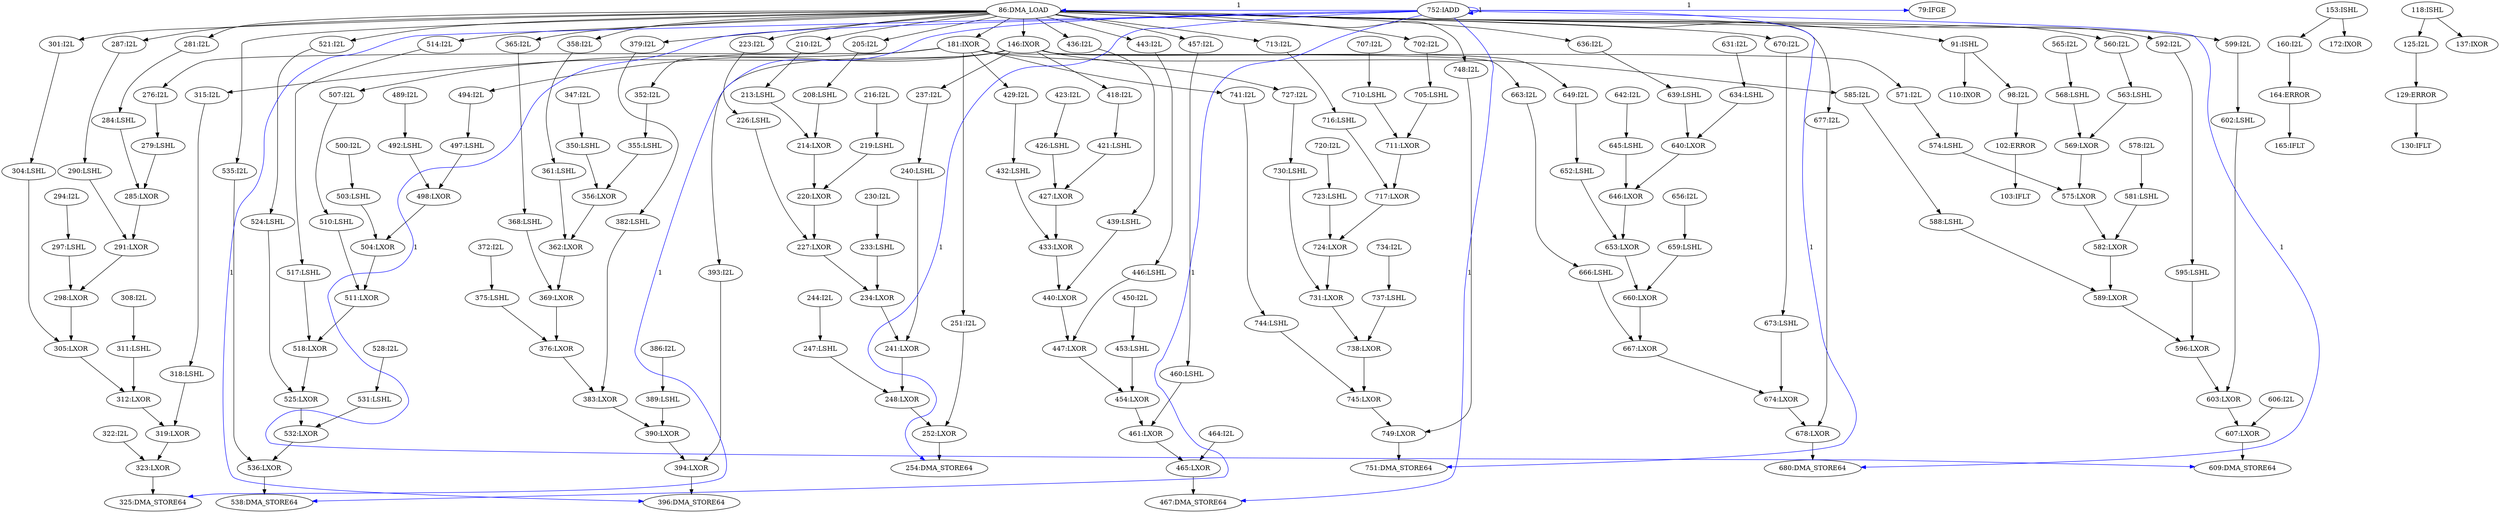 digraph depgraph {
n0 [label="379:I2L"];
n1 [label="86:DMA_LOAD"];
n1 -> n0;
n2 [label="240:LSHL"];
n3 [label="237:I2L"];
n3 -> n2;
n4 [label="609:DMA_STORE64"];
n5 [label="607:LXOR"];
n5 -> n4;
n6 [label="252:LXOR"];
n7 [label="248:LXOR"];
n7 -> n6;
n8 [label="251:I2L"];
n8 -> n6;
n9 [label="281:I2L"];
n1 -> n9;
n10 [label="205:I2L"];
n1 -> n10;
n11 [label="181:IXOR"];
n1 -> n11;
n12 [label="585:I2L"];
n11 -> n12;
n13 [label="291:LXOR"];
n14 [label="285:LXOR"];
n14 -> n13;
n15 [label="290:LSHL"];
n15 -> n13;
n16 [label="368:LSHL"];
n17 [label="365:I2L"];
n17 -> n16;
n18 [label="503:LSHL"];
n19 [label="500:I2L"];
n19 -> n18;
n20 [label="563:LSHL"];
n21 [label="560:I2L"];
n21 -> n20;
n22 [label="325:DMA_STORE64"];
n23 [label="323:LXOR"];
n23 -> n22;
n24 [label="361:LSHL"];
n25 [label="358:I2L"];
n25 -> n24;
n26 [label="713:I2L"];
n1 -> n26;
n27 [label="393:I2L"];
n28 [label="146:IXOR"];
n28 -> n27;
n29 [label="510:LSHL"];
n30 [label="507:I2L"];
n30 -> n29;
n1 -> n21;
n31 [label="592:I2L"];
n1 -> n31;
n32 [label="653:LXOR"];
n33 [label="646:LXOR"];
n33 -> n32;
n34 [label="652:LSHL"];
n34 -> n32;
n35 [label="279:LSHL"];
n35 -> n14;
n36 [label="284:LSHL"];
n36 -> n14;
n37 [label="233:LSHL"];
n38 [label="230:I2L"];
n38 -> n37;
n39 [label="737:LSHL"];
n40 [label="734:I2L"];
n40 -> n39;
n41 [label="670:I2L"];
n1 -> n41;
n42 [label="659:LSHL"];
n43 [label="656:I2L"];
n43 -> n42;
n44 [label="226:LSHL"];
n45 [label="223:I2L"];
n45 -> n44;
n46 [label="498:LXOR"];
n47 [label="492:LSHL"];
n47 -> n46;
n48 [label="497:LSHL"];
n48 -> n46;
n49 [label="98:I2L"];
n50 [label="91:ISHL"];
n50 -> n49;
n51 [label="160:I2L"];
n52 [label="153:ISHL"];
n52 -> n51;
n53 [label="213:LSHL"];
n54 [label="210:I2L"];
n54 -> n53;
n55 [label="383:LXOR"];
n56 [label="376:LXOR"];
n56 -> n55;
n57 [label="382:LSHL"];
n57 -> n55;
n58 [label="723:LSHL"];
n59 [label="720:I2L"];
n59 -> n58;
n60 [label="494:I2L"];
n28 -> n60;
n61 [label="710:LSHL"];
n62 [label="707:I2L"];
n62 -> n61;
n0 -> n57;
n63 [label="521:I2L"];
n1 -> n63;
n64 [label="220:LXOR"];
n65 [label="214:LXOR"];
n65 -> n64;
n66 [label="219:LSHL"];
n66 -> n64;
n67 [label="432:LSHL"];
n68 [label="429:I2L"];
n68 -> n67;
n69 [label="603:LXOR"];
n70 [label="596:LXOR"];
n70 -> n69;
n71 [label="602:LSHL"];
n71 -> n69;
n72 [label="727:I2L"];
n28 -> n72;
n73 [label="730:LSHL"];
n72 -> n73;
n74 [label="390:LXOR"];
n55 -> n74;
n75 [label="389:LSHL"];
n75 -> n74;
n76 [label="102:ERROR"];
n49 -> n76;
n77 [label="125:I2L"];
n78 [label="118:ISHL"];
n78 -> n77;
n60 -> n48;
n79 [label="568:LSHL"];
n80 [label="565:I2L"];
n80 -> n79;
n81 [label="749:LXOR"];
n82 [label="745:LXOR"];
n82 -> n81;
n83 [label="748:I2L"];
n83 -> n81;
n1 -> n83;
n84 [label="287:I2L"];
n84 -> n15;
n85 [label="524:LSHL"];
n63 -> n85;
n86 [label="574:LSHL"];
n87 [label="571:I2L"];
n87 -> n86;
n28 -> n87;
n1 -> n50;
n88 [label="276:I2L"];
n11 -> n88;
n89 [label="581:LSHL"];
n90 [label="578:I2L"];
n90 -> n89;
n91 [label="426:LSHL"];
n92 [label="423:I2L"];
n92 -> n91;
n93 [label="660:LXOR"];
n32 -> n93;
n42 -> n93;
n94 [label="674:LXOR"];
n95 [label="667:LXOR"];
n95 -> n94;
n96 [label="673:LSHL"];
n96 -> n94;
n97 [label="129:ERROR"];
n77 -> n97;
n1 -> n84;
n98 [label="460:LSHL"];
n99 [label="457:I2L"];
n99 -> n98;
n100 [label="717:LXOR"];
n101 [label="711:LXOR"];
n101 -> n100;
n102 [label="716:LSHL"];
n102 -> n100;
n103 [label="702:I2L"];
n1 -> n103;
n104 [label="318:LSHL"];
n105 [label="315:I2L"];
n105 -> n104;
n106 [label="216:I2L"];
n106 -> n66;
n107 [label="319:LXOR"];
n108 [label="312:LXOR"];
n108 -> n107;
n104 -> n107;
n1 -> n54;
n109 [label="649:I2L"];
n109 -> n34;
n110 [label="640:LXOR"];
n110 -> n33;
n111 [label="645:LSHL"];
n111 -> n33;
n112 [label="588:LSHL"];
n12 -> n112;
n113 [label="421:LSHL"];
n114 [label="418:I2L"];
n114 -> n113;
n115 [label="439:LSHL"];
n116 [label="436:I2L"];
n116 -> n115;
n117 [label="369:LXOR"];
n118 [label="362:LXOR"];
n118 -> n117;
n16 -> n117;
n107 -> n23;
n119 [label="322:I2L"];
n119 -> n23;
n120 [label="595:LSHL"];
n31 -> n120;
n121 [label="164:ERROR"];
n51 -> n121;
n122 [label="440:LXOR"];
n123 [label="433:LXOR"];
n123 -> n122;
n115 -> n122;
n28 -> n105;
n124 [label="461:LXOR"];
n125 [label="454:LXOR"];
n125 -> n124;
n98 -> n124;
n88 -> n35;
n1 -> n28;
n28 -> n3;
n126 [label="535:I2L"];
n1 -> n126;
n127 [label="356:LXOR"];
n128 [label="350:LSHL"];
n128 -> n127;
n129 [label="355:LSHL"];
n129 -> n127;
n130 [label="569:LXOR"];
n20 -> n130;
n79 -> n130;
n131 [label="731:LXOR"];
n132 [label="724:LXOR"];
n132 -> n131;
n73 -> n131;
n133 [label="489:I2L"];
n133 -> n47;
n134 [label="738:LXOR"];
n134 -> n82;
n135 [label="744:LSHL"];
n135 -> n82;
n136 [label="589:LXOR"];
n136 -> n70;
n120 -> n70;
n137 [label="103:IFLT"];
n76 -> n137;
n138 [label="636:I2L"];
n1 -> n138;
n139 [label="172:IXOR"];
n52 -> n139;
n140 [label="599:I2L"];
n1 -> n140;
n1 -> n45;
n26 -> n102;
n1 -> n17;
n141 [label="517:LSHL"];
n142 [label="514:I2L"];
n142 -> n141;
n131 -> n134;
n39 -> n134;
n117 -> n56;
n143 [label="375:LSHL"];
n143 -> n56;
n144 [label="427:LXOR"];
n113 -> n144;
n91 -> n144;
n145 [label="531:LSHL"];
n146 [label="528:I2L"];
n146 -> n145;
n147 [label="447:LXOR"];
n147 -> n125;
n148 [label="453:LSHL"];
n148 -> n125;
n28 -> n114;
n149 [label="467:DMA_STORE64"];
n150 [label="465:LXOR"];
n150 -> n149;
n100 -> n132;
n58 -> n132;
n127 -> n118;
n24 -> n118;
n151 [label="642:I2L"];
n151 -> n111;
n152 [label="396:DMA_STORE64"];
n153 [label="394:LXOR"];
n153 -> n152;
n154 [label="443:I2L"];
n1 -> n154;
n155 [label="741:I2L"];
n11 -> n155;
n140 -> n71;
n156 [label="575:LXOR"];
n130 -> n156;
n86 -> n156;
n157 [label="525:LXOR"];
n158 [label="518:LXOR"];
n158 -> n157;
n85 -> n157;
n159 [label="450:I2L"];
n159 -> n148;
n160 [label="582:LXOR"];
n156 -> n160;
n89 -> n160;
n161 [label="751:DMA_STORE64"];
n81 -> n161;
n1 -> n25;
n1 -> n142;
n162 [label="301:I2L"];
n1 -> n162;
n122 -> n147;
n163 [label="446:LSHL"];
n163 -> n147;
n164 [label="504:LXOR"];
n46 -> n164;
n18 -> n164;
n41 -> n96;
n165 [label="241:LXOR"];
n166 [label="234:LXOR"];
n166 -> n165;
n2 -> n165;
n69 -> n5;
n167 [label="606:I2L"];
n167 -> n5;
n11 -> n30;
n168 [label="666:LSHL"];
n169 [label="663:I2L"];
n169 -> n168;
n170 [label="705:LSHL"];
n170 -> n101;
n61 -> n101;
n165 -> n7;
n171 [label="247:LSHL"];
n171 -> n7;
n172 [label="311:LSHL"];
n173 [label="308:I2L"];
n173 -> n172;
n174 [label="208:LSHL"];
n10 -> n174;
n175 [label="536:LXOR"];
n176 [label="532:LXOR"];
n176 -> n175;
n126 -> n175;
n177 [label="130:IFLT"];
n97 -> n177;
n178 [label="137:IXOR"];
n78 -> n178;
n179 [label="511:LXOR"];
n179 -> n158;
n141 -> n158;
n28 -> n109;
n180 [label="352:I2L"];
n180 -> n129;
n181 [label="372:I2L"];
n181 -> n143;
n160 -> n136;
n112 -> n136;
n182 [label="386:I2L"];
n182 -> n75;
n183 [label="677:I2L"];
n1 -> n183;
n164 -> n179;
n29 -> n179;
n144 -> n123;
n67 -> n123;
n11 -> n180;
n184 [label="634:LSHL"];
n184 -> n110;
n185 [label="639:LSHL"];
n185 -> n110;
n186 [label="538:DMA_STORE64"];
n175 -> n186;
n1 -> n99;
n187 [label="244:I2L"];
n187 -> n171;
n155 -> n135;
n188 [label="110:IXOR"];
n50 -> n188;
n189 [label="347:I2L"];
n189 -> n128;
n190 [label="304:LSHL"];
n162 -> n190;
n138 -> n185;
n157 -> n176;
n145 -> n176;
n9 -> n36;
n191 [label="631:I2L"];
n191 -> n184;
n192 [label="298:LXOR"];
n13 -> n192;
n193 [label="297:LSHL"];
n193 -> n192;
n194 [label="254:DMA_STORE64"];
n6 -> n194;
n174 -> n65;
n53 -> n65;
n74 -> n153;
n27 -> n153;
n195 [label="678:LXOR"];
n94 -> n195;
n183 -> n195;
n196 [label="227:LXOR"];
n64 -> n196;
n44 -> n196;
n11 -> n68;
n103 -> n170;
n197 [label="305:LXOR"];
n192 -> n197;
n190 -> n197;
n198 [label="165:IFLT"];
n121 -> n198;
n11 -> n8;
n93 -> n95;
n168 -> n95;
n199 [label="294:I2L"];
n199 -> n193;
n11 -> n169;
n196 -> n166;
n37 -> n166;
n197 -> n108;
n172 -> n108;
n200 [label="680:DMA_STORE64"];
n195 -> n200;
n1 -> n116;
n154 -> n163;
n124 -> n150;
n201 [label="464:I2L"];
n201 -> n150;
n202 [label="752:IADD"];
n202 -> n4 [constraint=false,color=blue,label="1"];
n203 [label="79:IFGE"];
n202 -> n203 [constraint=false,color=blue,label="1"];
n202 -> n200 [constraint=false,color=blue,label="1"];
n202 -> n152 [constraint=false,color=blue,label="1"];
n202 -> n1 [constraint=false,color=blue,label="1"];
n202 -> n22 [constraint=false,color=blue,label="1"];
n202 -> n161 [constraint=false,color=blue,label="1"];
n202 -> n194 [constraint=false,color=blue,label="1"];
n202 -> n149 [constraint=false,color=blue,label="1"];
n202 -> n186 [constraint=false,color=blue,label="1"];
n202 -> n202 [constraint=false,color=blue,label="1"];
}